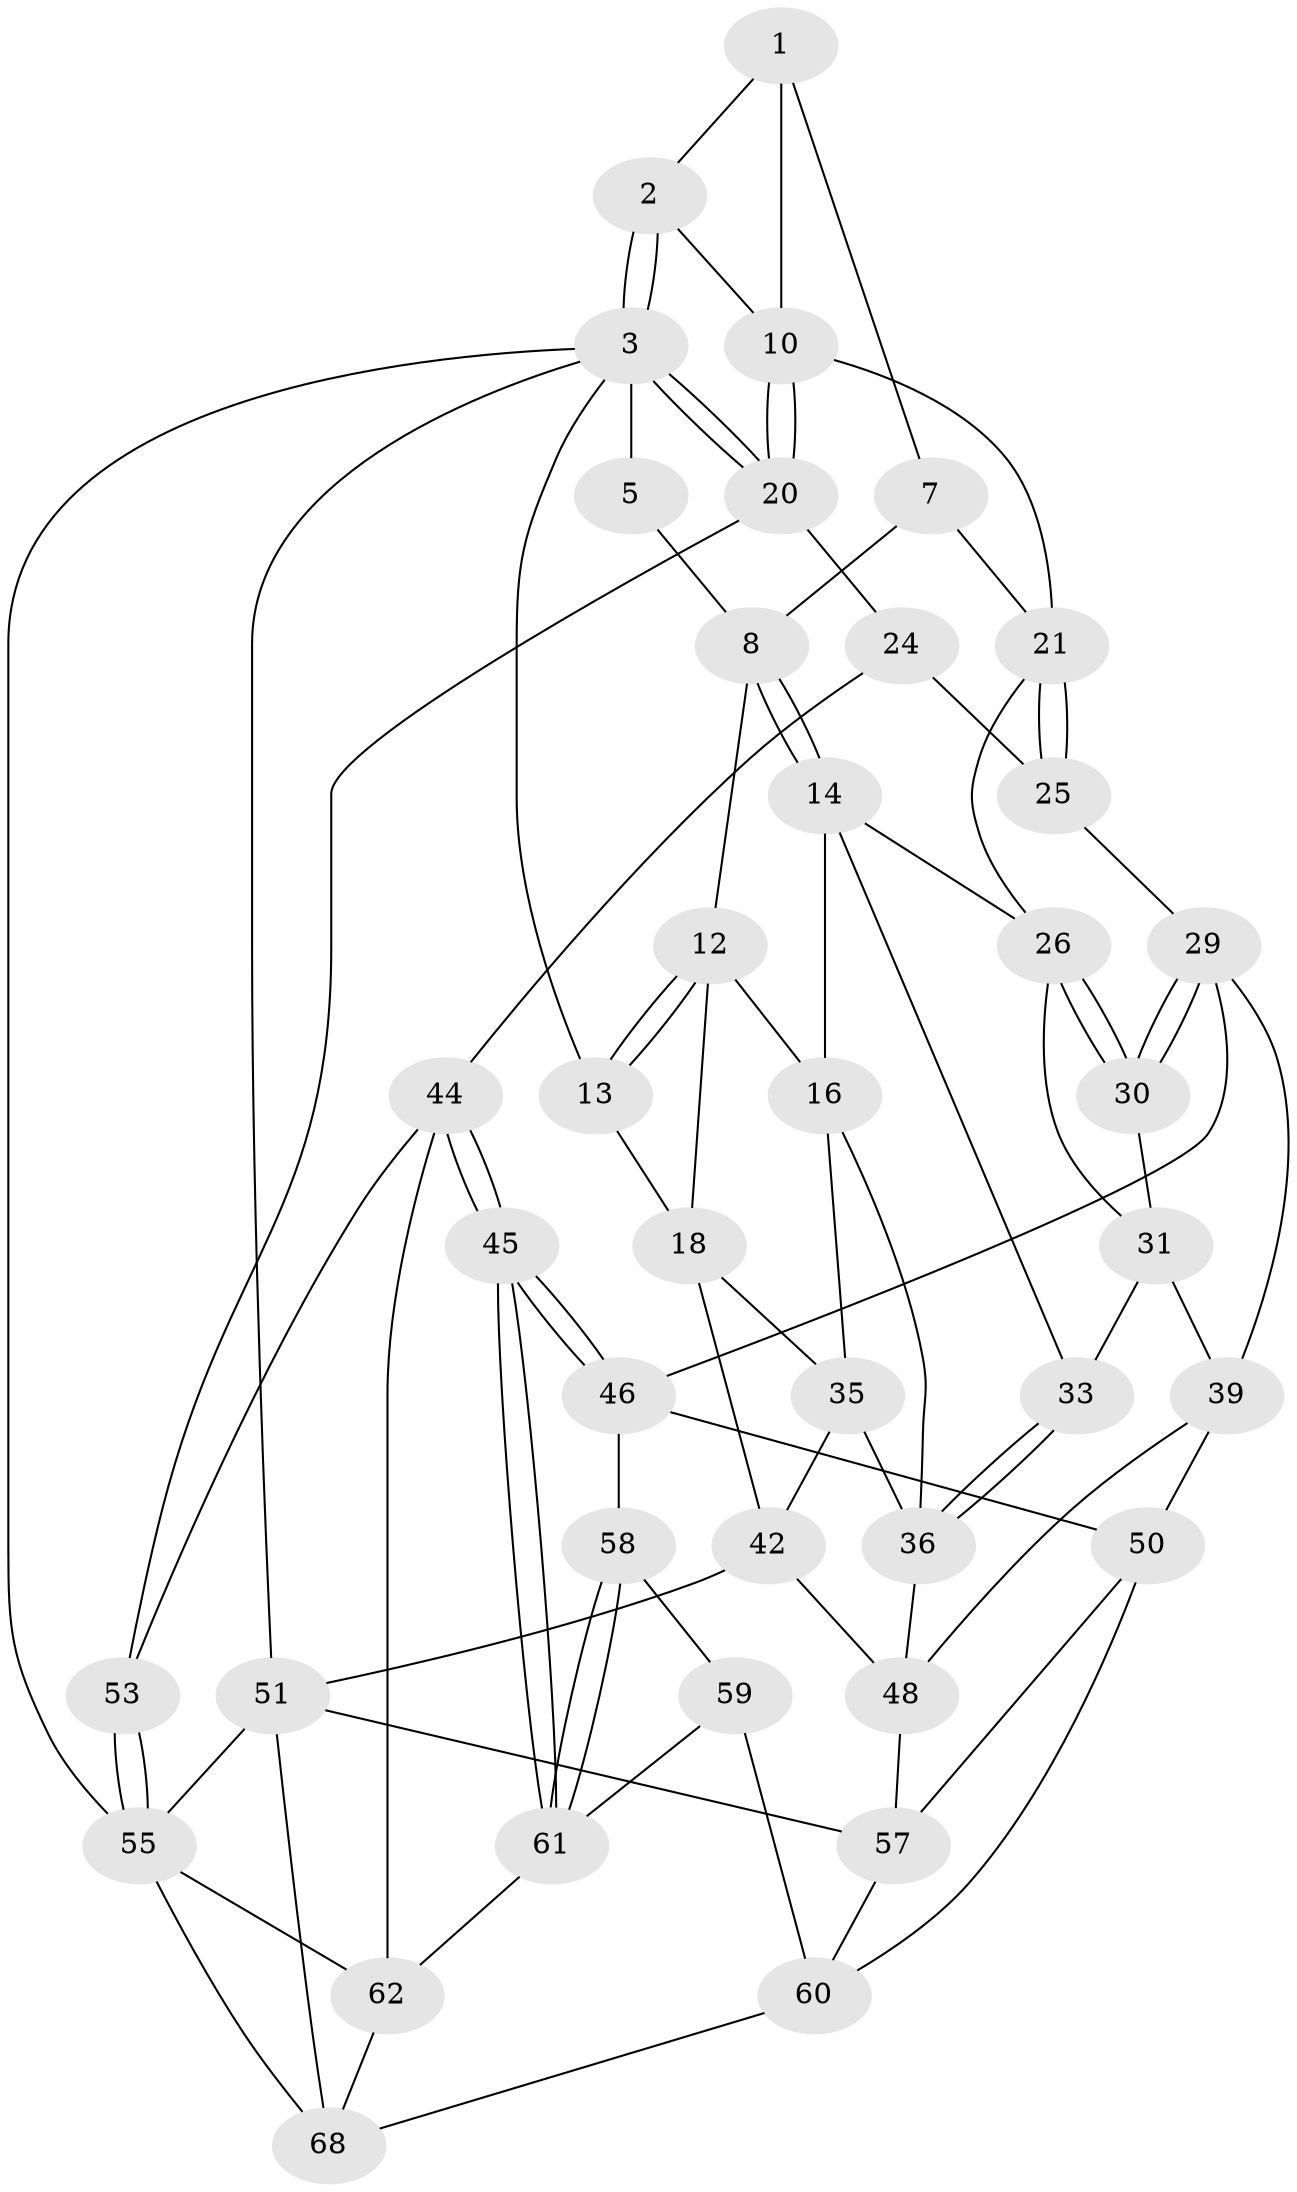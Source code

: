 // original degree distribution, {3: 0.02857142857142857, 4: 0.24285714285714285, 6: 0.21428571428571427, 5: 0.5142857142857142}
// Generated by graph-tools (version 1.1) at 2025/11/02/27/25 16:11:54]
// undirected, 40 vertices, 89 edges
graph export_dot {
graph [start="1"]
  node [color=gray90,style=filled];
  1 [pos="+0.6461307887027128+0",super="+6"];
  2 [pos="+0.8070546592602358+0"];
  3 [pos="+1+0",super="+4"];
  5 [pos="+0.28424059877491936+0"];
  7 [pos="+0.45056912004686606+0.257071383759087"];
  8 [pos="+0.395080974950727+0.2687129245458763",super="+9"];
  10 [pos="+0.7983300862910808+0.22688041678352913",super="+11"];
  12 [pos="+0.041004173128401974+0.17707337201186377",super="+17"];
  13 [pos="+0+0"];
  14 [pos="+0.35611849522567873+0.3212842326915389",super="+15"];
  16 [pos="+0.2582026813172468+0.35120782989790866",super="+34"];
  18 [pos="+0.002057264006816997+0.48936384832960284",super="+19"];
  20 [pos="+1+0.3204674182121546",super="+23"];
  21 [pos="+0.7145928848092316+0.3986910279167776",super="+22"];
  24 [pos="+0.7655051158653626+0.45946836130077595",super="+37"];
  25 [pos="+0.7289586140435423+0.4274269492930031",super="+28"];
  26 [pos="+0.5521383842314873+0.48950301993099143",super="+27"];
  29 [pos="+0.5775723158811007+0.5907938439039613",super="+38"];
  30 [pos="+0.5584404662255078+0.5613003222647773"];
  31 [pos="+0.45893456136323313+0.5328285691968035",super="+32"];
  33 [pos="+0.3189669260018764+0.4217252727062359"];
  35 [pos="+0.0520431511523632+0.494023430980104",super="+41"];
  36 [pos="+0.24817522880243725+0.6406607021726898",super="+40"];
  39 [pos="+0.3893898488909098+0.6353873469098574",super="+47"];
  42 [pos="+0+0.9502701414279945",super="+43"];
  44 [pos="+0.7723846715222034+0.7031864551596546",super="+54"];
  45 [pos="+0.7538814376161038+0.7286370415574331"];
  46 [pos="+0.5483183552810897+0.7082520284676032",super="+49"];
  48 [pos="+0.282484688637064+0.6930003266634659",super="+52"];
  50 [pos="+0.44187811999722454+0.7262445652337299",super="+56"];
  51 [pos="+0+1",super="+69"];
  53 [pos="+1+0.593753584112089"];
  55 [pos="+1+1",super="+65"];
  57 [pos="+0.3127422147792954+0.8815200291336032",super="+67"];
  58 [pos="+0.5425902280709918+0.7708154538006973"];
  59 [pos="+0.5076711977057093+0.8541109788502442"];
  60 [pos="+0.5025465921459972+0.8629278355789715",super="+66"];
  61 [pos="+0.7050458426205829+0.8384055656903266",super="+64"];
  62 [pos="+0.8983145263246151+0.9425810123281828",super="+63"];
  68 [pos="+0.6886042031500076+0.91385634174507",super="+70"];
  1 -- 2;
  1 -- 7;
  1 -- 10;
  2 -- 3;
  2 -- 3;
  2 -- 10;
  3 -- 20;
  3 -- 20;
  3 -- 55;
  3 -- 51;
  3 -- 5;
  3 -- 13;
  5 -- 8;
  7 -- 8;
  7 -- 21;
  8 -- 14;
  8 -- 14;
  8 -- 12;
  10 -- 20;
  10 -- 20;
  10 -- 21;
  12 -- 13;
  12 -- 13;
  12 -- 16;
  12 -- 18;
  13 -- 18;
  14 -- 16;
  14 -- 33;
  14 -- 26;
  16 -- 35;
  16 -- 36;
  18 -- 35;
  18 -- 42;
  20 -- 24;
  20 -- 53;
  21 -- 25;
  21 -- 25;
  21 -- 26;
  24 -- 25 [weight=2];
  24 -- 44;
  25 -- 29;
  26 -- 30;
  26 -- 30;
  26 -- 31;
  29 -- 30;
  29 -- 30;
  29 -- 46;
  29 -- 39;
  30 -- 31;
  31 -- 33;
  31 -- 39;
  33 -- 36;
  33 -- 36;
  35 -- 42;
  35 -- 36;
  36 -- 48;
  39 -- 48;
  39 -- 50;
  42 -- 51;
  42 -- 48;
  44 -- 45;
  44 -- 45;
  44 -- 53;
  44 -- 62;
  45 -- 46;
  45 -- 46;
  45 -- 61;
  45 -- 61;
  46 -- 50;
  46 -- 58;
  48 -- 57;
  50 -- 57;
  50 -- 60;
  51 -- 55;
  51 -- 57;
  51 -- 68;
  53 -- 55;
  53 -- 55;
  55 -- 68;
  55 -- 62;
  57 -- 60;
  58 -- 59;
  58 -- 61;
  58 -- 61;
  59 -- 60;
  59 -- 61;
  60 -- 68;
  61 -- 62;
  62 -- 68;
}
